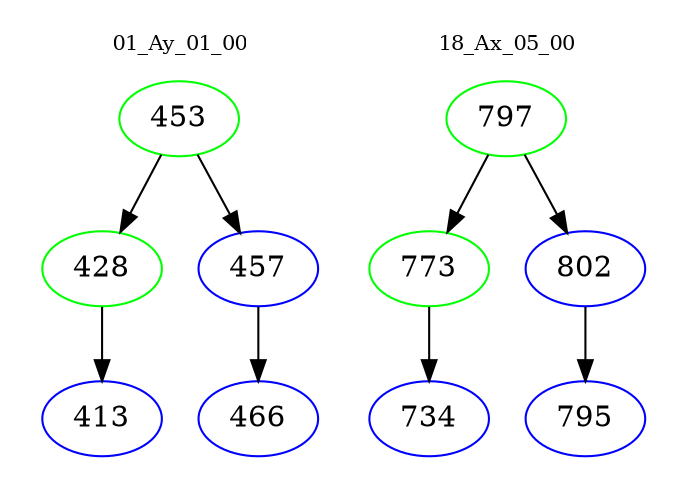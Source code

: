 digraph{
subgraph cluster_0 {
color = white
label = "01_Ay_01_00";
fontsize=10;
T0_453 [label="453", color="green"]
T0_453 -> T0_428 [color="black"]
T0_428 [label="428", color="green"]
T0_428 -> T0_413 [color="black"]
T0_413 [label="413", color="blue"]
T0_453 -> T0_457 [color="black"]
T0_457 [label="457", color="blue"]
T0_457 -> T0_466 [color="black"]
T0_466 [label="466", color="blue"]
}
subgraph cluster_1 {
color = white
label = "18_Ax_05_00";
fontsize=10;
T1_797 [label="797", color="green"]
T1_797 -> T1_773 [color="black"]
T1_773 [label="773", color="green"]
T1_773 -> T1_734 [color="black"]
T1_734 [label="734", color="blue"]
T1_797 -> T1_802 [color="black"]
T1_802 [label="802", color="blue"]
T1_802 -> T1_795 [color="black"]
T1_795 [label="795", color="blue"]
}
}
